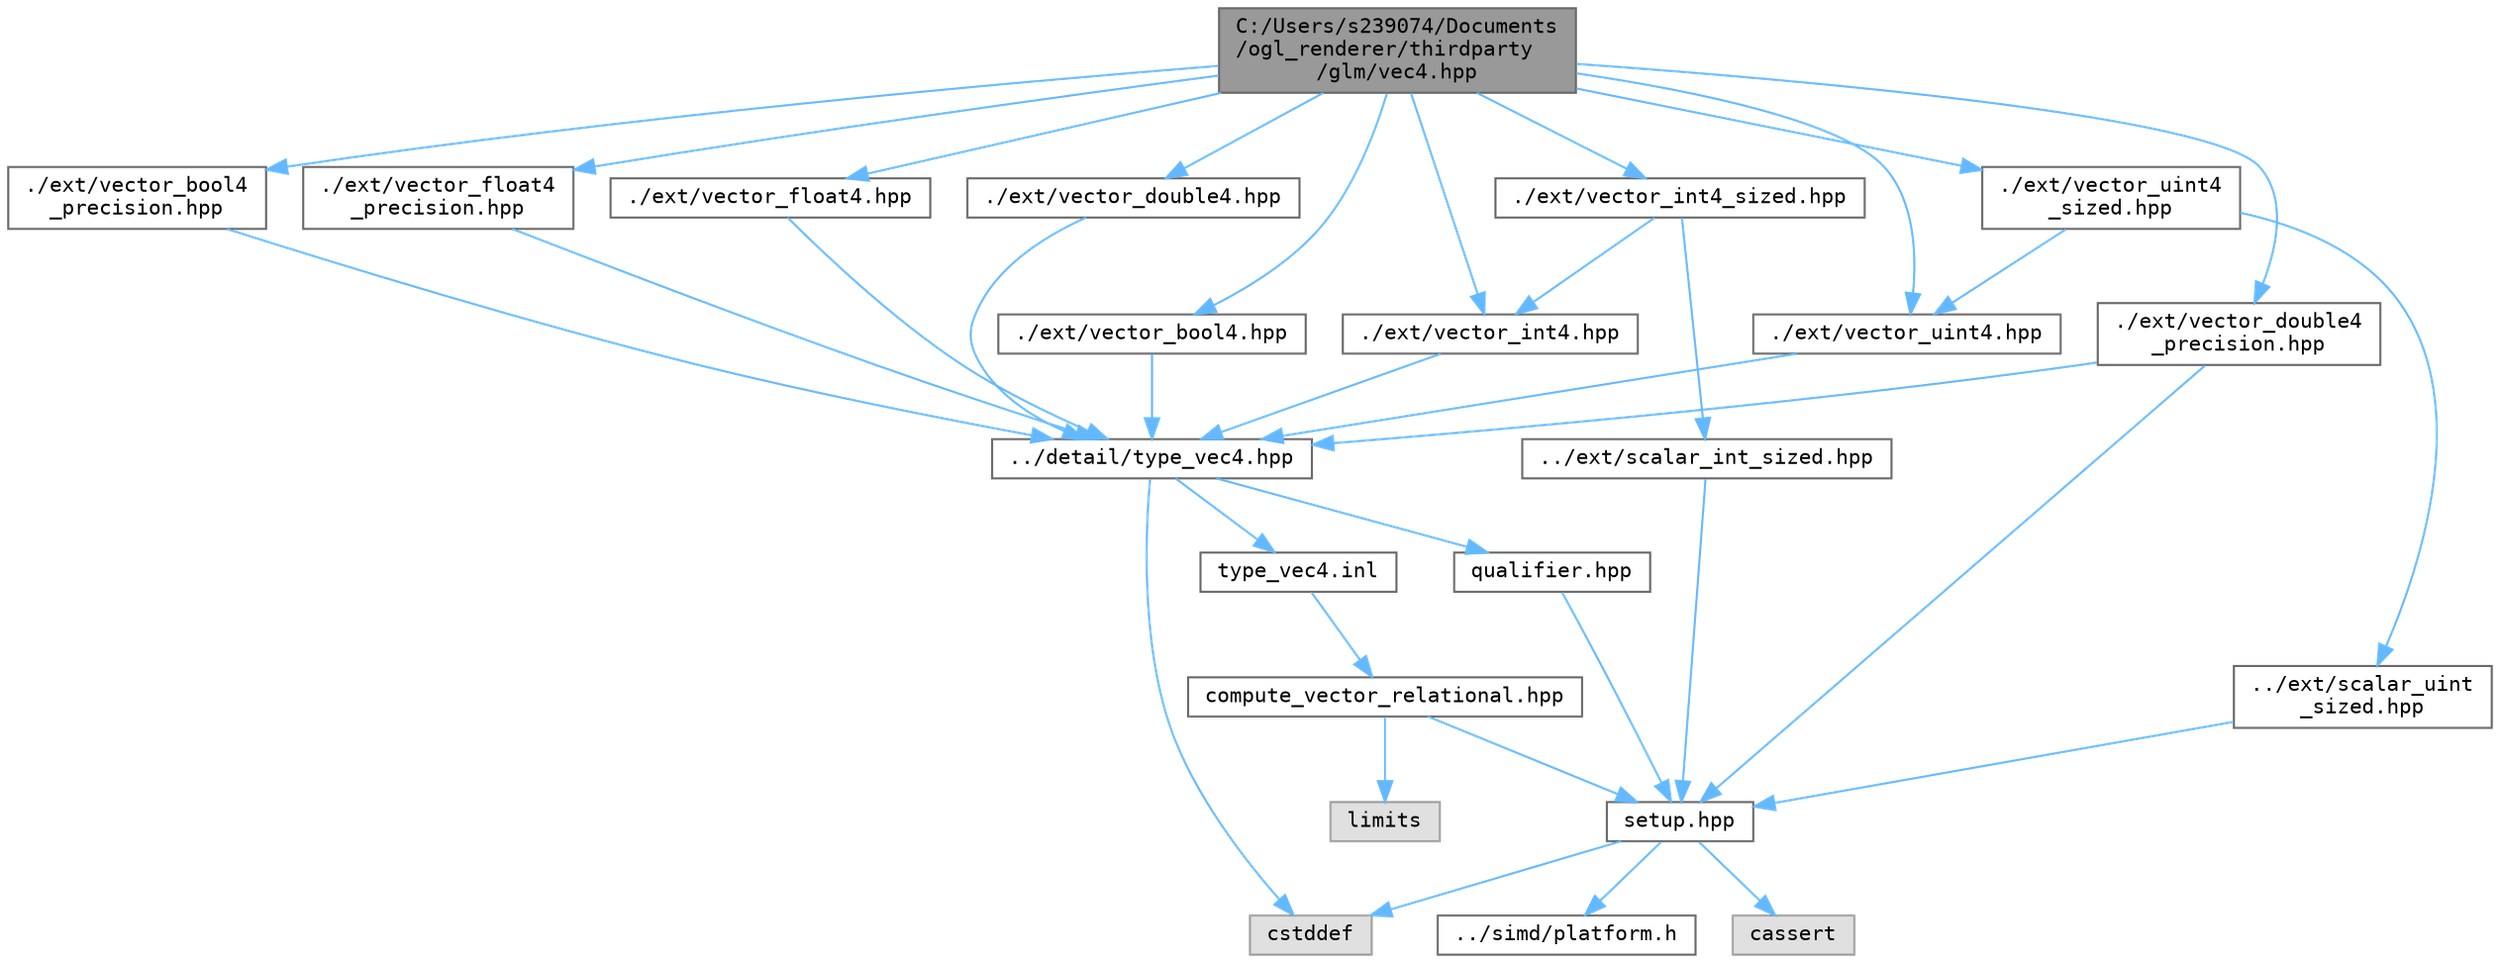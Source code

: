 digraph "C:/Users/s239074/Documents/ogl_renderer/thirdparty/glm/vec4.hpp"
{
 // LATEX_PDF_SIZE
  bgcolor="transparent";
  edge [fontname=Terminal,fontsize=10,labelfontname=Helvetica,labelfontsize=10];
  node [fontname=Terminal,fontsize=10,shape=box,height=0.2,width=0.4];
  Node1 [label="C:/Users/s239074/Documents\l/ogl_renderer/thirdparty\l/glm/vec4.hpp",height=0.2,width=0.4,color="gray40", fillcolor="grey60", style="filled", fontcolor="black",tooltip=" "];
  Node1 -> Node2 [color="steelblue1",style="solid"];
  Node2 [label="./ext/vector_bool4.hpp",height=0.2,width=0.4,color="grey40", fillcolor="white", style="filled",URL="$vector__bool4_8hpp.html",tooltip=" "];
  Node2 -> Node3 [color="steelblue1",style="solid"];
  Node3 [label="../detail/type_vec4.hpp",height=0.2,width=0.4,color="grey40", fillcolor="white", style="filled",URL="$type__vec4_8hpp.html",tooltip=" "];
  Node3 -> Node4 [color="steelblue1",style="solid"];
  Node4 [label="qualifier.hpp",height=0.2,width=0.4,color="grey40", fillcolor="white", style="filled",URL="$qualifier_8hpp.html",tooltip=" "];
  Node4 -> Node5 [color="steelblue1",style="solid"];
  Node5 [label="setup.hpp",height=0.2,width=0.4,color="grey40", fillcolor="white", style="filled",URL="$setup_8hpp.html",tooltip=" "];
  Node5 -> Node6 [color="steelblue1",style="solid"];
  Node6 [label="cassert",height=0.2,width=0.4,color="grey60", fillcolor="#E0E0E0", style="filled",tooltip=" "];
  Node5 -> Node7 [color="steelblue1",style="solid"];
  Node7 [label="cstddef",height=0.2,width=0.4,color="grey60", fillcolor="#E0E0E0", style="filled",tooltip=" "];
  Node5 -> Node8 [color="steelblue1",style="solid"];
  Node8 [label="../simd/platform.h",height=0.2,width=0.4,color="grey40", fillcolor="white", style="filled",URL="$platform_8h.html",tooltip=" "];
  Node3 -> Node7 [color="steelblue1",style="solid"];
  Node3 -> Node9 [color="steelblue1",style="solid"];
  Node9 [label="type_vec4.inl",height=0.2,width=0.4,color="grey40", fillcolor="white", style="filled",URL="$type__vec4_8inl.html",tooltip=" "];
  Node9 -> Node10 [color="steelblue1",style="solid"];
  Node10 [label="compute_vector_relational.hpp",height=0.2,width=0.4,color="grey40", fillcolor="white", style="filled",URL="$compute__vector__relational_8hpp.html",tooltip=" "];
  Node10 -> Node5 [color="steelblue1",style="solid"];
  Node10 -> Node11 [color="steelblue1",style="solid"];
  Node11 [label="limits",height=0.2,width=0.4,color="grey60", fillcolor="#E0E0E0", style="filled",tooltip=" "];
  Node1 -> Node12 [color="steelblue1",style="solid"];
  Node12 [label="./ext/vector_bool4\l_precision.hpp",height=0.2,width=0.4,color="grey40", fillcolor="white", style="filled",URL="$vector__bool4__precision_8hpp.html",tooltip=" "];
  Node12 -> Node3 [color="steelblue1",style="solid"];
  Node1 -> Node13 [color="steelblue1",style="solid"];
  Node13 [label="./ext/vector_float4.hpp",height=0.2,width=0.4,color="grey40", fillcolor="white", style="filled",URL="$vector__float4_8hpp.html",tooltip=" "];
  Node13 -> Node3 [color="steelblue1",style="solid"];
  Node1 -> Node14 [color="steelblue1",style="solid"];
  Node14 [label="./ext/vector_float4\l_precision.hpp",height=0.2,width=0.4,color="grey40", fillcolor="white", style="filled",URL="$vector__float4__precision_8hpp.html",tooltip=" "];
  Node14 -> Node3 [color="steelblue1",style="solid"];
  Node1 -> Node15 [color="steelblue1",style="solid"];
  Node15 [label="./ext/vector_double4.hpp",height=0.2,width=0.4,color="grey40", fillcolor="white", style="filled",URL="$vector__double4_8hpp.html",tooltip=" "];
  Node15 -> Node3 [color="steelblue1",style="solid"];
  Node1 -> Node16 [color="steelblue1",style="solid"];
  Node16 [label="./ext/vector_double4\l_precision.hpp",height=0.2,width=0.4,color="grey40", fillcolor="white", style="filled",URL="$vector__double4__precision_8hpp.html",tooltip=" "];
  Node16 -> Node5 [color="steelblue1",style="solid"];
  Node16 -> Node3 [color="steelblue1",style="solid"];
  Node1 -> Node17 [color="steelblue1",style="solid"];
  Node17 [label="./ext/vector_int4.hpp",height=0.2,width=0.4,color="grey40", fillcolor="white", style="filled",URL="$vector__int4_8hpp.html",tooltip=" "];
  Node17 -> Node3 [color="steelblue1",style="solid"];
  Node1 -> Node18 [color="steelblue1",style="solid"];
  Node18 [label="./ext/vector_int4_sized.hpp",height=0.2,width=0.4,color="grey40", fillcolor="white", style="filled",URL="$vector__int4__sized_8hpp.html",tooltip=" "];
  Node18 -> Node17 [color="steelblue1",style="solid"];
  Node18 -> Node19 [color="steelblue1",style="solid"];
  Node19 [label="../ext/scalar_int_sized.hpp",height=0.2,width=0.4,color="grey40", fillcolor="white", style="filled",URL="$scalar__int__sized_8hpp.html",tooltip=" "];
  Node19 -> Node5 [color="steelblue1",style="solid"];
  Node1 -> Node20 [color="steelblue1",style="solid"];
  Node20 [label="./ext/vector_uint4.hpp",height=0.2,width=0.4,color="grey40", fillcolor="white", style="filled",URL="$vector__uint4_8hpp.html",tooltip=" "];
  Node20 -> Node3 [color="steelblue1",style="solid"];
  Node1 -> Node21 [color="steelblue1",style="solid"];
  Node21 [label="./ext/vector_uint4\l_sized.hpp",height=0.2,width=0.4,color="grey40", fillcolor="white", style="filled",URL="$vector__uint4__sized_8hpp.html",tooltip=" "];
  Node21 -> Node20 [color="steelblue1",style="solid"];
  Node21 -> Node22 [color="steelblue1",style="solid"];
  Node22 [label="../ext/scalar_uint\l_sized.hpp",height=0.2,width=0.4,color="grey40", fillcolor="white", style="filled",URL="$scalar__uint__sized_8hpp.html",tooltip=" "];
  Node22 -> Node5 [color="steelblue1",style="solid"];
}
